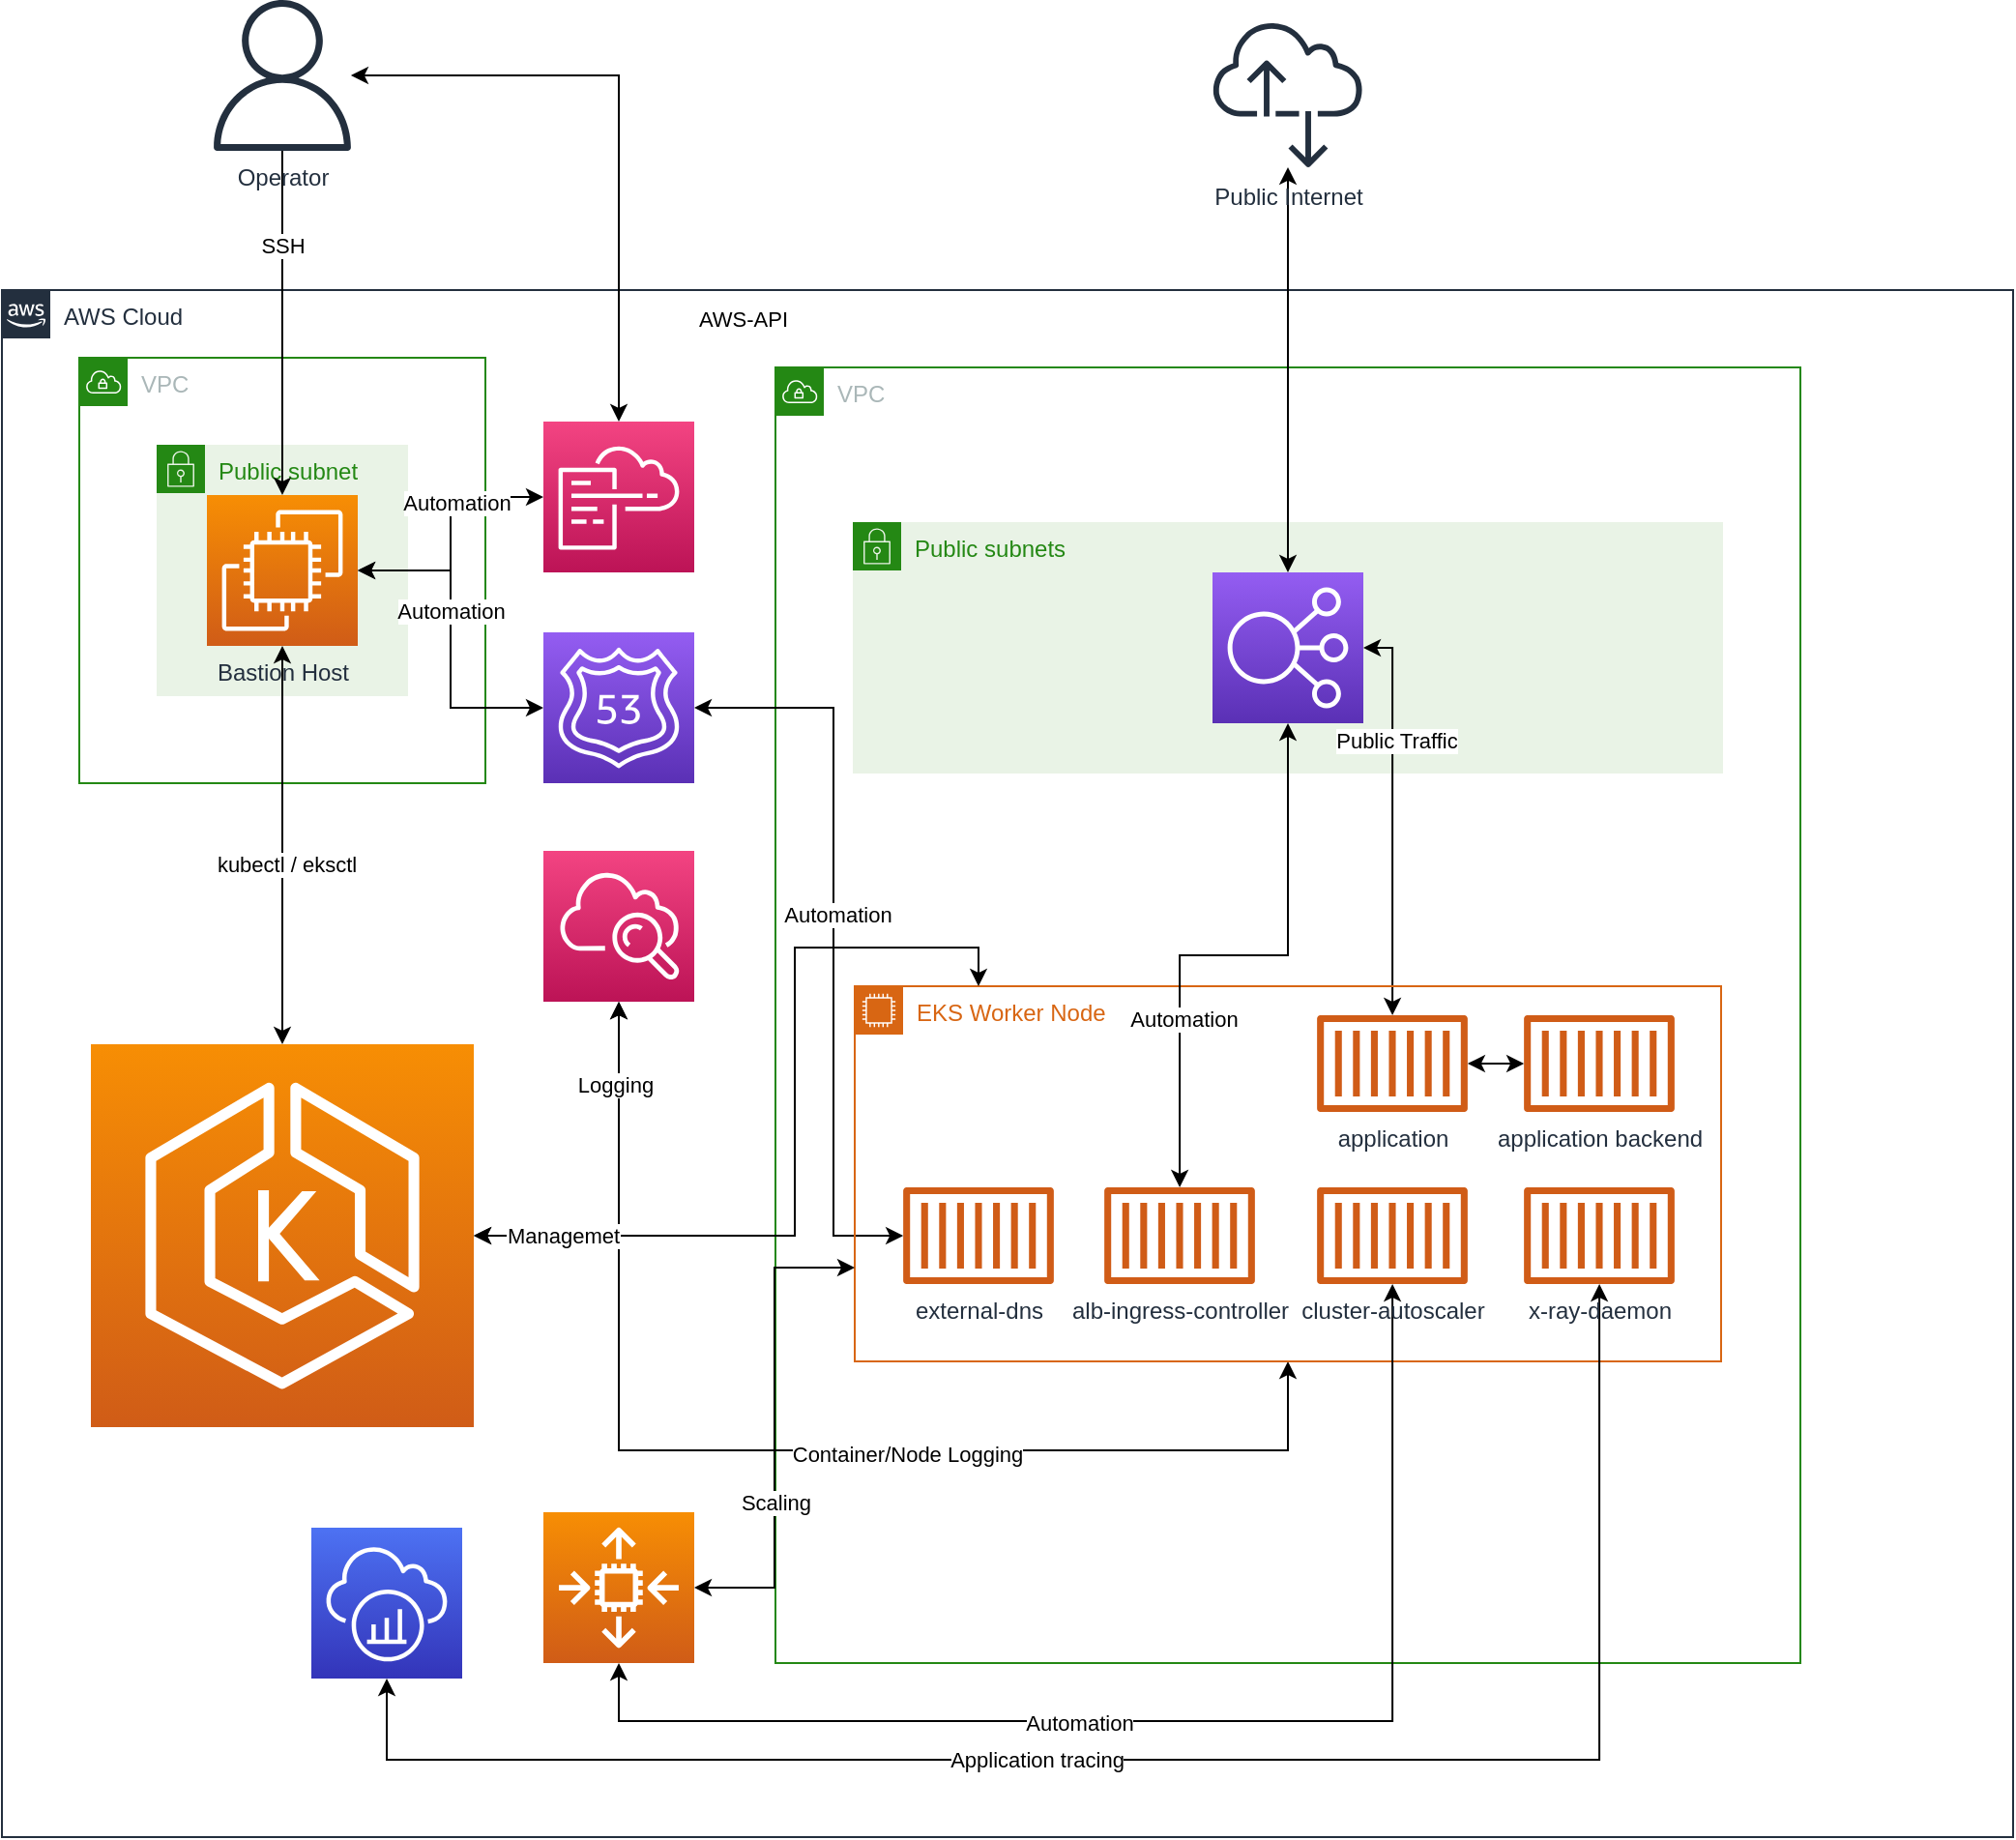 <mxfile version="13.0.1" type="device"><diagram id="J8Dj35_X46SY0-hs64oq" name="Page-1"><mxGraphModel dx="1106" dy="1003" grid="1" gridSize="10" guides="1" tooltips="1" connect="1" arrows="1" fold="1" page="1" pageScale="1" pageWidth="1654" pageHeight="1169" math="0" shadow="0"><root><mxCell id="0"/><mxCell id="1" parent="0"/><mxCell id="1lF29k7L_YyELOsFnG58-3" value="Public subnet" style="points=[[0,0],[0.25,0],[0.5,0],[0.75,0],[1,0],[1,0.25],[1,0.5],[1,0.75],[1,1],[0.75,1],[0.5,1],[0.25,1],[0,1],[0,0.75],[0,0.5],[0,0.25]];outlineConnect=0;gradientColor=none;html=1;whiteSpace=wrap;fontSize=12;fontStyle=0;shape=mxgraph.aws4.group;grIcon=mxgraph.aws4.group_security_group;grStroke=0;strokeColor=#248814;fillColor=#E9F3E6;verticalAlign=top;align=left;spacingLeft=30;fontColor=#248814;dashed=0;" vertex="1" parent="1"><mxGeometry x="120" y="240" width="130" height="130" as="geometry"/></mxCell><mxCell id="1lF29k7L_YyELOsFnG58-2" value="VPC" style="points=[[0,0],[0.25,0],[0.5,0],[0.75,0],[1,0],[1,0.25],[1,0.5],[1,0.75],[1,1],[0.75,1],[0.5,1],[0.25,1],[0,1],[0,0.75],[0,0.5],[0,0.25]];outlineConnect=0;gradientColor=none;html=1;whiteSpace=wrap;fontSize=12;fontStyle=0;shape=mxgraph.aws4.group;grIcon=mxgraph.aws4.group_vpc;strokeColor=#248814;fillColor=none;verticalAlign=top;align=left;spacingLeft=30;fontColor=#AAB7B8;dashed=0;" vertex="1" parent="1"><mxGeometry x="80" y="195" width="210" height="220" as="geometry"/></mxCell><mxCell id="1lF29k7L_YyELOsFnG58-8" value="Public subnets&amp;nbsp;" style="points=[[0,0],[0.25,0],[0.5,0],[0.75,0],[1,0],[1,0.25],[1,0.5],[1,0.75],[1,1],[0.75,1],[0.5,1],[0.25,1],[0,1],[0,0.75],[0,0.5],[0,0.25]];outlineConnect=0;gradientColor=none;html=1;whiteSpace=wrap;fontSize=12;fontStyle=0;shape=mxgraph.aws4.group;grIcon=mxgraph.aws4.group_security_group;grStroke=0;strokeColor=#248814;fillColor=#E9F3E6;verticalAlign=top;align=left;spacingLeft=30;fontColor=#248814;dashed=0;" vertex="1" parent="1"><mxGeometry x="480" y="280" width="450" height="130" as="geometry"/></mxCell><mxCell id="1lF29k7L_YyELOsFnG58-5" value="VPC" style="points=[[0,0],[0.25,0],[0.5,0],[0.75,0],[1,0],[1,0.25],[1,0.5],[1,0.75],[1,1],[0.75,1],[0.5,1],[0.25,1],[0,1],[0,0.75],[0,0.5],[0,0.25]];outlineConnect=0;gradientColor=none;html=1;whiteSpace=wrap;fontSize=12;fontStyle=0;shape=mxgraph.aws4.group;grIcon=mxgraph.aws4.group_vpc;strokeColor=#248814;fillColor=none;verticalAlign=top;align=left;spacingLeft=30;fontColor=#AAB7B8;dashed=0;" vertex="1" parent="1"><mxGeometry x="440" y="200" width="530" height="670" as="geometry"/></mxCell><mxCell id="1lF29k7L_YyELOsFnG58-1" value="AWS Cloud" style="points=[[0,0],[0.25,0],[0.5,0],[0.75,0],[1,0],[1,0.25],[1,0.5],[1,0.75],[1,1],[0.75,1],[0.5,1],[0.25,1],[0,1],[0,0.75],[0,0.5],[0,0.25]];outlineConnect=0;gradientColor=none;html=1;whiteSpace=wrap;fontSize=12;fontStyle=0;shape=mxgraph.aws4.group;grIcon=mxgraph.aws4.group_aws_cloud_alt;strokeColor=#232F3E;fillColor=none;verticalAlign=top;align=left;spacingLeft=30;fontColor=#232F3E;dashed=0;" vertex="1" parent="1"><mxGeometry x="40" y="160" width="1040" height="800" as="geometry"/></mxCell><mxCell id="1lF29k7L_YyELOsFnG58-50" style="edgeStyle=orthogonalEdgeStyle;rounded=0;orthogonalLoop=1;jettySize=auto;html=1;startArrow=classic;startFill=1;" edge="1" parent="1" source="1lF29k7L_YyELOsFnG58-83" target="1lF29k7L_YyELOsFnG58-24"><mxGeometry relative="1" as="geometry"><Array as="points"><mxPoint x="760" y="345"/></Array></mxGeometry></mxCell><mxCell id="1lF29k7L_YyELOsFnG58-51" value="Public Traffic" style="edgeLabel;html=1;align=center;verticalAlign=middle;resizable=0;points=[];" vertex="1" connectable="0" parent="1lF29k7L_YyELOsFnG58-50"><mxGeometry x="0.39" y="-2" relative="1" as="geometry"><mxPoint as="offset"/></mxGeometry></mxCell><mxCell id="1lF29k7L_YyELOsFnG58-54" style="edgeStyle=orthogonalEdgeStyle;rounded=0;orthogonalLoop=1;jettySize=auto;html=1;startArrow=classic;startFill=1;" edge="1" parent="1" source="1lF29k7L_YyELOsFnG58-55" target="1lF29k7L_YyELOsFnG58-22"><mxGeometry relative="1" as="geometry"><Array as="points"><mxPoint x="470" y="649"/><mxPoint x="470" y="376"/></Array></mxGeometry></mxCell><mxCell id="1lF29k7L_YyELOsFnG58-59" value="Automation" style="edgeLabel;html=1;align=center;verticalAlign=middle;resizable=0;points=[];" vertex="1" connectable="0" parent="1lF29k7L_YyELOsFnG58-54"><mxGeometry x="0.06" y="-2" relative="1" as="geometry"><mxPoint as="offset"/></mxGeometry></mxCell><mxCell id="1lF29k7L_YyELOsFnG58-69" style="edgeStyle=orthogonalEdgeStyle;rounded=0;orthogonalLoop=1;jettySize=auto;html=1;startArrow=classic;startFill=1;" edge="1" parent="1" source="1lF29k7L_YyELOsFnG58-49" target="1lF29k7L_YyELOsFnG58-62"><mxGeometry relative="1" as="geometry"><Array as="points"><mxPoint x="705" y="760"/><mxPoint x="359" y="760"/></Array></mxGeometry></mxCell><mxCell id="1lF29k7L_YyELOsFnG58-70" value="Container/Node Logging" style="edgeLabel;html=1;align=center;verticalAlign=middle;resizable=0;points=[];" vertex="1" connectable="0" parent="1lF29k7L_YyELOsFnG58-69"><mxGeometry x="-0.221" y="2" relative="1" as="geometry"><mxPoint as="offset"/></mxGeometry></mxCell><mxCell id="1lF29k7L_YyELOsFnG58-49" value="EKS Worker Node" style="points=[[0,0],[0.25,0],[0.5,0],[0.75,0],[1,0],[1,0.25],[1,0.5],[1,0.75],[1,1],[0.75,1],[0.5,1],[0.25,1],[0,1],[0,0.75],[0,0.5],[0,0.25]];outlineConnect=0;gradientColor=none;html=1;whiteSpace=wrap;fontSize=12;fontStyle=0;shape=mxgraph.aws4.group;grIcon=mxgraph.aws4.group_ec2_instance_contents;strokeColor=#D86613;fillColor=none;verticalAlign=top;align=left;spacingLeft=30;fontColor=#D86613;dashed=0;" vertex="1" parent="1"><mxGeometry x="481" y="520" width="448" height="194" as="geometry"/></mxCell><mxCell id="1lF29k7L_YyELOsFnG58-60" style="edgeStyle=orthogonalEdgeStyle;rounded=0;orthogonalLoop=1;jettySize=auto;html=1;startArrow=classic;startFill=1;" edge="1" parent="1" source="1lF29k7L_YyELOsFnG58-11" target="1lF29k7L_YyELOsFnG58-22"><mxGeometry relative="1" as="geometry"/></mxCell><mxCell id="1lF29k7L_YyELOsFnG58-61" value="Automation" style="edgeLabel;html=1;align=center;verticalAlign=middle;resizable=0;points=[];" vertex="1" connectable="0" parent="1lF29k7L_YyELOsFnG58-60"><mxGeometry x="-0.425" y="-21" relative="1" as="geometry"><mxPoint x="21" y="21" as="offset"/></mxGeometry></mxCell><mxCell id="1lF29k7L_YyELOsFnG58-77" style="edgeStyle=orthogonalEdgeStyle;rounded=0;orthogonalLoop=1;jettySize=auto;html=1;startArrow=classic;startFill=1;" edge="1" parent="1" source="1lF29k7L_YyELOsFnG58-11" target="1lF29k7L_YyELOsFnG58-63"><mxGeometry relative="1" as="geometry"/></mxCell><mxCell id="1lF29k7L_YyELOsFnG58-78" value="Automation" style="edgeLabel;html=1;align=center;verticalAlign=middle;resizable=0;points=[];" vertex="1" connectable="0" parent="1lF29k7L_YyELOsFnG58-77"><mxGeometry x="0.328" y="-3" relative="1" as="geometry"><mxPoint as="offset"/></mxGeometry></mxCell><mxCell id="1lF29k7L_YyELOsFnG58-11" value="Bastion Host" style="outlineConnect=0;fontColor=#232F3E;gradientColor=#F78E04;gradientDirection=north;fillColor=#D05C17;strokeColor=#ffffff;dashed=0;verticalLabelPosition=bottom;verticalAlign=top;align=center;html=1;fontSize=12;fontStyle=0;aspect=fixed;shape=mxgraph.aws4.resourceIcon;resIcon=mxgraph.aws4.ec2;" vertex="1" parent="1"><mxGeometry x="146" y="266" width="78" height="78" as="geometry"/></mxCell><mxCell id="1lF29k7L_YyELOsFnG58-14" style="edgeStyle=orthogonalEdgeStyle;rounded=0;orthogonalLoop=1;jettySize=auto;html=1;" edge="1" parent="1" source="1lF29k7L_YyELOsFnG58-12" target="1lF29k7L_YyELOsFnG58-11"><mxGeometry relative="1" as="geometry"/></mxCell><mxCell id="1lF29k7L_YyELOsFnG58-15" value="SSH" style="edgeLabel;html=1;align=center;verticalAlign=middle;resizable=0;points=[];" vertex="1" connectable="0" parent="1lF29k7L_YyELOsFnG58-14"><mxGeometry x="-0.449" relative="1" as="geometry"><mxPoint as="offset"/></mxGeometry></mxCell><mxCell id="1lF29k7L_YyELOsFnG58-65" style="edgeStyle=orthogonalEdgeStyle;rounded=0;orthogonalLoop=1;jettySize=auto;html=1;startArrow=classic;startFill=1;" edge="1" parent="1" source="1lF29k7L_YyELOsFnG58-12" target="1lF29k7L_YyELOsFnG58-63"><mxGeometry relative="1" as="geometry"/></mxCell><mxCell id="1lF29k7L_YyELOsFnG58-66" value="AWS-API" style="edgeLabel;html=1;align=center;verticalAlign=middle;resizable=0;points=[];" vertex="1" connectable="0" parent="1lF29k7L_YyELOsFnG58-65"><mxGeometry x="-0.14" y="-63" relative="1" as="geometry"><mxPoint x="66" y="63" as="offset"/></mxGeometry></mxCell><mxCell id="1lF29k7L_YyELOsFnG58-12" value="Operator" style="outlineConnect=0;fontColor=#232F3E;gradientColor=none;fillColor=#232F3E;strokeColor=none;dashed=0;verticalLabelPosition=bottom;verticalAlign=top;align=center;html=1;fontSize=12;fontStyle=0;aspect=fixed;pointerEvents=1;shape=mxgraph.aws4.user;" vertex="1" parent="1"><mxGeometry x="146" y="10" width="78" height="78" as="geometry"/></mxCell><mxCell id="1lF29k7L_YyELOsFnG58-17" style="edgeStyle=orthogonalEdgeStyle;rounded=0;orthogonalLoop=1;jettySize=auto;html=1;startArrow=classic;startFill=1;" edge="1" parent="1" source="1lF29k7L_YyELOsFnG58-16" target="1lF29k7L_YyELOsFnG58-11"><mxGeometry relative="1" as="geometry"/></mxCell><mxCell id="1lF29k7L_YyELOsFnG58-18" value="kubectl / eksctl" style="edgeLabel;html=1;align=center;verticalAlign=middle;resizable=0;points=[];" vertex="1" connectable="0" parent="1lF29k7L_YyELOsFnG58-17"><mxGeometry x="-0.097" y="-2" relative="1" as="geometry"><mxPoint as="offset"/></mxGeometry></mxCell><mxCell id="1lF29k7L_YyELOsFnG58-67" style="edgeStyle=orthogonalEdgeStyle;rounded=0;orthogonalLoop=1;jettySize=auto;html=1;startArrow=classic;startFill=1;" edge="1" parent="1" source="1lF29k7L_YyELOsFnG58-16" target="1lF29k7L_YyELOsFnG58-62"><mxGeometry relative="1" as="geometry"/></mxCell><mxCell id="1lF29k7L_YyELOsFnG58-68" value="Logging" style="edgeLabel;html=1;align=center;verticalAlign=middle;resizable=0;points=[];" vertex="1" connectable="0" parent="1lF29k7L_YyELOsFnG58-67"><mxGeometry x="0.561" y="2" relative="1" as="geometry"><mxPoint as="offset"/></mxGeometry></mxCell><mxCell id="1lF29k7L_YyELOsFnG58-16" value="" style="outlineConnect=0;fontColor=#232F3E;gradientColor=#F78E04;gradientDirection=north;fillColor=#D05C17;strokeColor=#ffffff;dashed=0;verticalLabelPosition=bottom;verticalAlign=top;align=center;html=1;fontSize=12;fontStyle=0;aspect=fixed;shape=mxgraph.aws4.resourceIcon;resIcon=mxgraph.aws4.eks;" vertex="1" parent="1"><mxGeometry x="86" y="550" width="198" height="198" as="geometry"/></mxCell><mxCell id="1lF29k7L_YyELOsFnG58-22" value="" style="outlineConnect=0;fontColor=#232F3E;gradientColor=#945DF2;gradientDirection=north;fillColor=#5A30B5;strokeColor=#ffffff;dashed=0;verticalLabelPosition=bottom;verticalAlign=top;align=center;html=1;fontSize=12;fontStyle=0;aspect=fixed;shape=mxgraph.aws4.resourceIcon;resIcon=mxgraph.aws4.route_53;" vertex="1" parent="1"><mxGeometry x="320" y="337" width="78" height="78" as="geometry"/></mxCell><mxCell id="1lF29k7L_YyELOsFnG58-24" value="" style="outlineConnect=0;fontColor=#232F3E;gradientColor=#945DF2;gradientDirection=north;fillColor=#5A30B5;strokeColor=#ffffff;dashed=0;verticalLabelPosition=bottom;verticalAlign=top;align=center;html=1;fontSize=12;fontStyle=0;aspect=fixed;shape=mxgraph.aws4.resourceIcon;resIcon=mxgraph.aws4.elastic_load_balancing;" vertex="1" parent="1"><mxGeometry x="666" y="306" width="78" height="78" as="geometry"/></mxCell><mxCell id="1lF29k7L_YyELOsFnG58-29" style="edgeStyle=orthogonalEdgeStyle;rounded=0;orthogonalLoop=1;jettySize=auto;html=1;startArrow=classic;startFill=1;" edge="1" parent="1" source="1lF29k7L_YyELOsFnG58-28" target="1lF29k7L_YyELOsFnG58-24"><mxGeometry relative="1" as="geometry"/></mxCell><mxCell id="1lF29k7L_YyELOsFnG58-28" value="Public Internet" style="outlineConnect=0;fontColor=#232F3E;gradientColor=none;fillColor=#232F3E;strokeColor=none;dashed=0;verticalLabelPosition=bottom;verticalAlign=top;align=center;html=1;fontSize=12;fontStyle=0;aspect=fixed;pointerEvents=1;shape=mxgraph.aws4.internet_alt2;" vertex="1" parent="1"><mxGeometry x="666" y="20" width="78" height="78" as="geometry"/></mxCell><mxCell id="1lF29k7L_YyELOsFnG58-40" style="edgeStyle=orthogonalEdgeStyle;rounded=0;orthogonalLoop=1;jettySize=auto;html=1;startArrow=classic;startFill=1;" edge="1" parent="1" source="1lF29k7L_YyELOsFnG58-49" target="1lF29k7L_YyELOsFnG58-16"><mxGeometry relative="1" as="geometry"><mxPoint x="545" y="310" as="sourcePoint"/><Array as="points"><mxPoint x="545" y="500"/><mxPoint x="450" y="500"/><mxPoint x="450" y="649"/></Array></mxGeometry></mxCell><mxCell id="1lF29k7L_YyELOsFnG58-42" value="Managemet" style="edgeLabel;html=1;align=center;verticalAlign=middle;resizable=0;points=[];" vertex="1" connectable="0" parent="1lF29k7L_YyELOsFnG58-40"><mxGeometry x="0.785" relative="1" as="geometry"><mxPoint as="offset"/></mxGeometry></mxCell><mxCell id="1lF29k7L_YyELOsFnG58-55" value="external-dns" style="outlineConnect=0;fontColor=#232F3E;gradientColor=none;fillColor=#D05C17;strokeColor=none;dashed=0;verticalLabelPosition=bottom;verticalAlign=top;align=center;html=1;fontSize=12;fontStyle=0;aspect=fixed;pointerEvents=1;shape=mxgraph.aws4.container_1;" vertex="1" parent="1"><mxGeometry x="506" y="624" width="78" height="50" as="geometry"/></mxCell><mxCell id="1lF29k7L_YyELOsFnG58-71" style="edgeStyle=orthogonalEdgeStyle;rounded=0;orthogonalLoop=1;jettySize=auto;html=1;startArrow=classic;startFill=1;" edge="1" parent="1" source="1lF29k7L_YyELOsFnG58-56" target="1lF29k7L_YyELOsFnG58-24"><mxGeometry relative="1" as="geometry"/></mxCell><mxCell id="1lF29k7L_YyELOsFnG58-72" value="Automation" style="edgeLabel;html=1;align=center;verticalAlign=middle;resizable=0;points=[];" vertex="1" connectable="0" parent="1lF29k7L_YyELOsFnG58-71"><mxGeometry x="-0.412" y="-2" relative="1" as="geometry"><mxPoint as="offset"/></mxGeometry></mxCell><mxCell id="1lF29k7L_YyELOsFnG58-56" value="alb-ingress-controller" style="outlineConnect=0;fontColor=#232F3E;gradientColor=none;fillColor=#D05C17;strokeColor=none;dashed=0;verticalLabelPosition=bottom;verticalAlign=top;align=center;html=1;fontSize=12;fontStyle=0;aspect=fixed;pointerEvents=1;shape=mxgraph.aws4.container_1;" vertex="1" parent="1"><mxGeometry x="610" y="624" width="78" height="50" as="geometry"/></mxCell><mxCell id="1lF29k7L_YyELOsFnG58-74" style="edgeStyle=orthogonalEdgeStyle;rounded=0;orthogonalLoop=1;jettySize=auto;html=1;startArrow=classic;startFill=1;" edge="1" parent="1" source="1lF29k7L_YyELOsFnG58-57" target="1lF29k7L_YyELOsFnG58-73"><mxGeometry relative="1" as="geometry"><Array as="points"><mxPoint x="759" y="900"/><mxPoint x="359" y="900"/></Array></mxGeometry></mxCell><mxCell id="1lF29k7L_YyELOsFnG58-75" value="Automation" style="edgeLabel;html=1;align=center;verticalAlign=middle;resizable=0;points=[];" vertex="1" connectable="0" parent="1lF29k7L_YyELOsFnG58-74"><mxGeometry x="0.183" y="1" relative="1" as="geometry"><mxPoint as="offset"/></mxGeometry></mxCell><mxCell id="1lF29k7L_YyELOsFnG58-57" value="cluster-autoscaler" style="outlineConnect=0;fontColor=#232F3E;gradientColor=none;fillColor=#D05C17;strokeColor=none;dashed=0;verticalLabelPosition=bottom;verticalAlign=top;align=center;html=1;fontSize=12;fontStyle=0;aspect=fixed;pointerEvents=1;shape=mxgraph.aws4.container_1;" vertex="1" parent="1"><mxGeometry x="720" y="624" width="78" height="50" as="geometry"/></mxCell><mxCell id="1lF29k7L_YyELOsFnG58-79" style="edgeStyle=orthogonalEdgeStyle;rounded=0;orthogonalLoop=1;jettySize=auto;html=1;startArrow=classic;startFill=1;" edge="1" parent="1" source="1lF29k7L_YyELOsFnG58-58" target="1lF29k7L_YyELOsFnG58-76"><mxGeometry relative="1" as="geometry"><Array as="points"><mxPoint x="866" y="920"/><mxPoint x="239" y="920"/></Array></mxGeometry></mxCell><mxCell id="1lF29k7L_YyELOsFnG58-80" value="Application tracing" style="edgeLabel;html=1;align=center;verticalAlign=middle;resizable=0;points=[];" vertex="1" connectable="0" parent="1lF29k7L_YyELOsFnG58-79"><mxGeometry x="0.174" relative="1" as="geometry"><mxPoint as="offset"/></mxGeometry></mxCell><mxCell id="1lF29k7L_YyELOsFnG58-58" value="x-ray-daemon" style="outlineConnect=0;fontColor=#232F3E;gradientColor=none;fillColor=#D05C17;strokeColor=none;dashed=0;verticalLabelPosition=bottom;verticalAlign=top;align=center;html=1;fontSize=12;fontStyle=0;aspect=fixed;pointerEvents=1;shape=mxgraph.aws4.container_1;" vertex="1" parent="1"><mxGeometry x="827" y="624" width="78" height="50" as="geometry"/></mxCell><mxCell id="1lF29k7L_YyELOsFnG58-62" value="" style="outlineConnect=0;fontColor=#232F3E;gradientColor=#F34482;gradientDirection=north;fillColor=#BC1356;strokeColor=#ffffff;dashed=0;verticalLabelPosition=bottom;verticalAlign=top;align=center;html=1;fontSize=12;fontStyle=0;aspect=fixed;shape=mxgraph.aws4.resourceIcon;resIcon=mxgraph.aws4.cloudwatch;" vertex="1" parent="1"><mxGeometry x="320" y="450" width="78" height="78" as="geometry"/></mxCell><mxCell id="1lF29k7L_YyELOsFnG58-63" value="" style="outlineConnect=0;fontColor=#232F3E;gradientColor=#F34482;gradientDirection=north;fillColor=#BC1356;strokeColor=#ffffff;dashed=0;verticalLabelPosition=bottom;verticalAlign=top;align=center;html=1;fontSize=12;fontStyle=0;aspect=fixed;shape=mxgraph.aws4.resourceIcon;resIcon=mxgraph.aws4.cloudformation;" vertex="1" parent="1"><mxGeometry x="320" y="228" width="78" height="78" as="geometry"/></mxCell><mxCell id="1lF29k7L_YyELOsFnG58-81" style="edgeStyle=orthogonalEdgeStyle;rounded=0;orthogonalLoop=1;jettySize=auto;html=1;entryX=0;entryY=0.75;entryDx=0;entryDy=0;startArrow=classic;startFill=1;" edge="1" parent="1" source="1lF29k7L_YyELOsFnG58-73" target="1lF29k7L_YyELOsFnG58-49"><mxGeometry relative="1" as="geometry"/></mxCell><mxCell id="1lF29k7L_YyELOsFnG58-82" value="Scaling" style="edgeLabel;html=1;align=center;verticalAlign=middle;resizable=0;points=[];" vertex="1" connectable="0" parent="1lF29k7L_YyELOsFnG58-81"><mxGeometry x="-0.299" y="-4" relative="1" as="geometry"><mxPoint x="-3.5" y="1.5" as="offset"/></mxGeometry></mxCell><mxCell id="1lF29k7L_YyELOsFnG58-73" value="" style="outlineConnect=0;fontColor=#232F3E;gradientColor=#F78E04;gradientDirection=north;fillColor=#D05C17;strokeColor=#ffffff;dashed=0;verticalLabelPosition=bottom;verticalAlign=top;align=center;html=1;fontSize=12;fontStyle=0;aspect=fixed;shape=mxgraph.aws4.resourceIcon;resIcon=mxgraph.aws4.auto_scaling2;" vertex="1" parent="1"><mxGeometry x="320" y="792" width="78" height="78" as="geometry"/></mxCell><mxCell id="1lF29k7L_YyELOsFnG58-76" value="" style="outlineConnect=0;fontColor=#232F3E;gradientColor=#4D72F3;gradientDirection=north;fillColor=#3334B9;strokeColor=#ffffff;dashed=0;verticalLabelPosition=bottom;verticalAlign=top;align=center;html=1;fontSize=12;fontStyle=0;aspect=fixed;shape=mxgraph.aws4.resourceIcon;resIcon=mxgraph.aws4.xray;" vertex="1" parent="1"><mxGeometry x="200" y="800" width="78" height="78" as="geometry"/></mxCell><mxCell id="1lF29k7L_YyELOsFnG58-86" style="edgeStyle=orthogonalEdgeStyle;rounded=0;orthogonalLoop=1;jettySize=auto;html=1;startArrow=classic;startFill=1;" edge="1" parent="1" source="1lF29k7L_YyELOsFnG58-83" target="1lF29k7L_YyELOsFnG58-84"><mxGeometry relative="1" as="geometry"/></mxCell><mxCell id="1lF29k7L_YyELOsFnG58-83" value="application" style="outlineConnect=0;fontColor=#232F3E;gradientColor=none;fillColor=#D05C17;strokeColor=none;dashed=0;verticalLabelPosition=bottom;verticalAlign=top;align=center;html=1;fontSize=12;fontStyle=0;aspect=fixed;pointerEvents=1;shape=mxgraph.aws4.container_1;" vertex="1" parent="1"><mxGeometry x="720" y="535" width="78" height="50" as="geometry"/></mxCell><mxCell id="1lF29k7L_YyELOsFnG58-84" value="application backend" style="outlineConnect=0;fontColor=#232F3E;gradientColor=none;fillColor=#D05C17;strokeColor=none;dashed=0;verticalLabelPosition=bottom;verticalAlign=top;align=center;html=1;fontSize=12;fontStyle=0;aspect=fixed;pointerEvents=1;shape=mxgraph.aws4.container_1;" vertex="1" parent="1"><mxGeometry x="827" y="535" width="78" height="50" as="geometry"/></mxCell></root></mxGraphModel></diagram></mxfile>